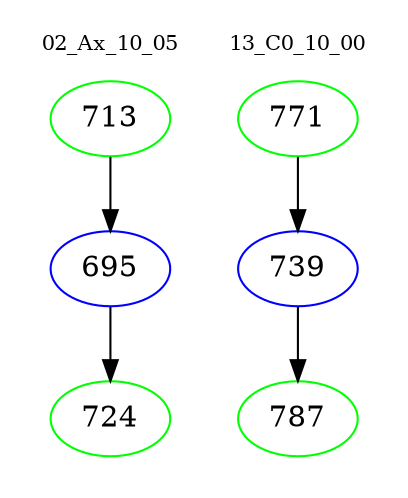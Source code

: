 digraph{
subgraph cluster_0 {
color = white
label = "02_Ax_10_05";
fontsize=10;
T0_713 [label="713", color="green"]
T0_713 -> T0_695 [color="black"]
T0_695 [label="695", color="blue"]
T0_695 -> T0_724 [color="black"]
T0_724 [label="724", color="green"]
}
subgraph cluster_1 {
color = white
label = "13_C0_10_00";
fontsize=10;
T1_771 [label="771", color="green"]
T1_771 -> T1_739 [color="black"]
T1_739 [label="739", color="blue"]
T1_739 -> T1_787 [color="black"]
T1_787 [label="787", color="green"]
}
}
